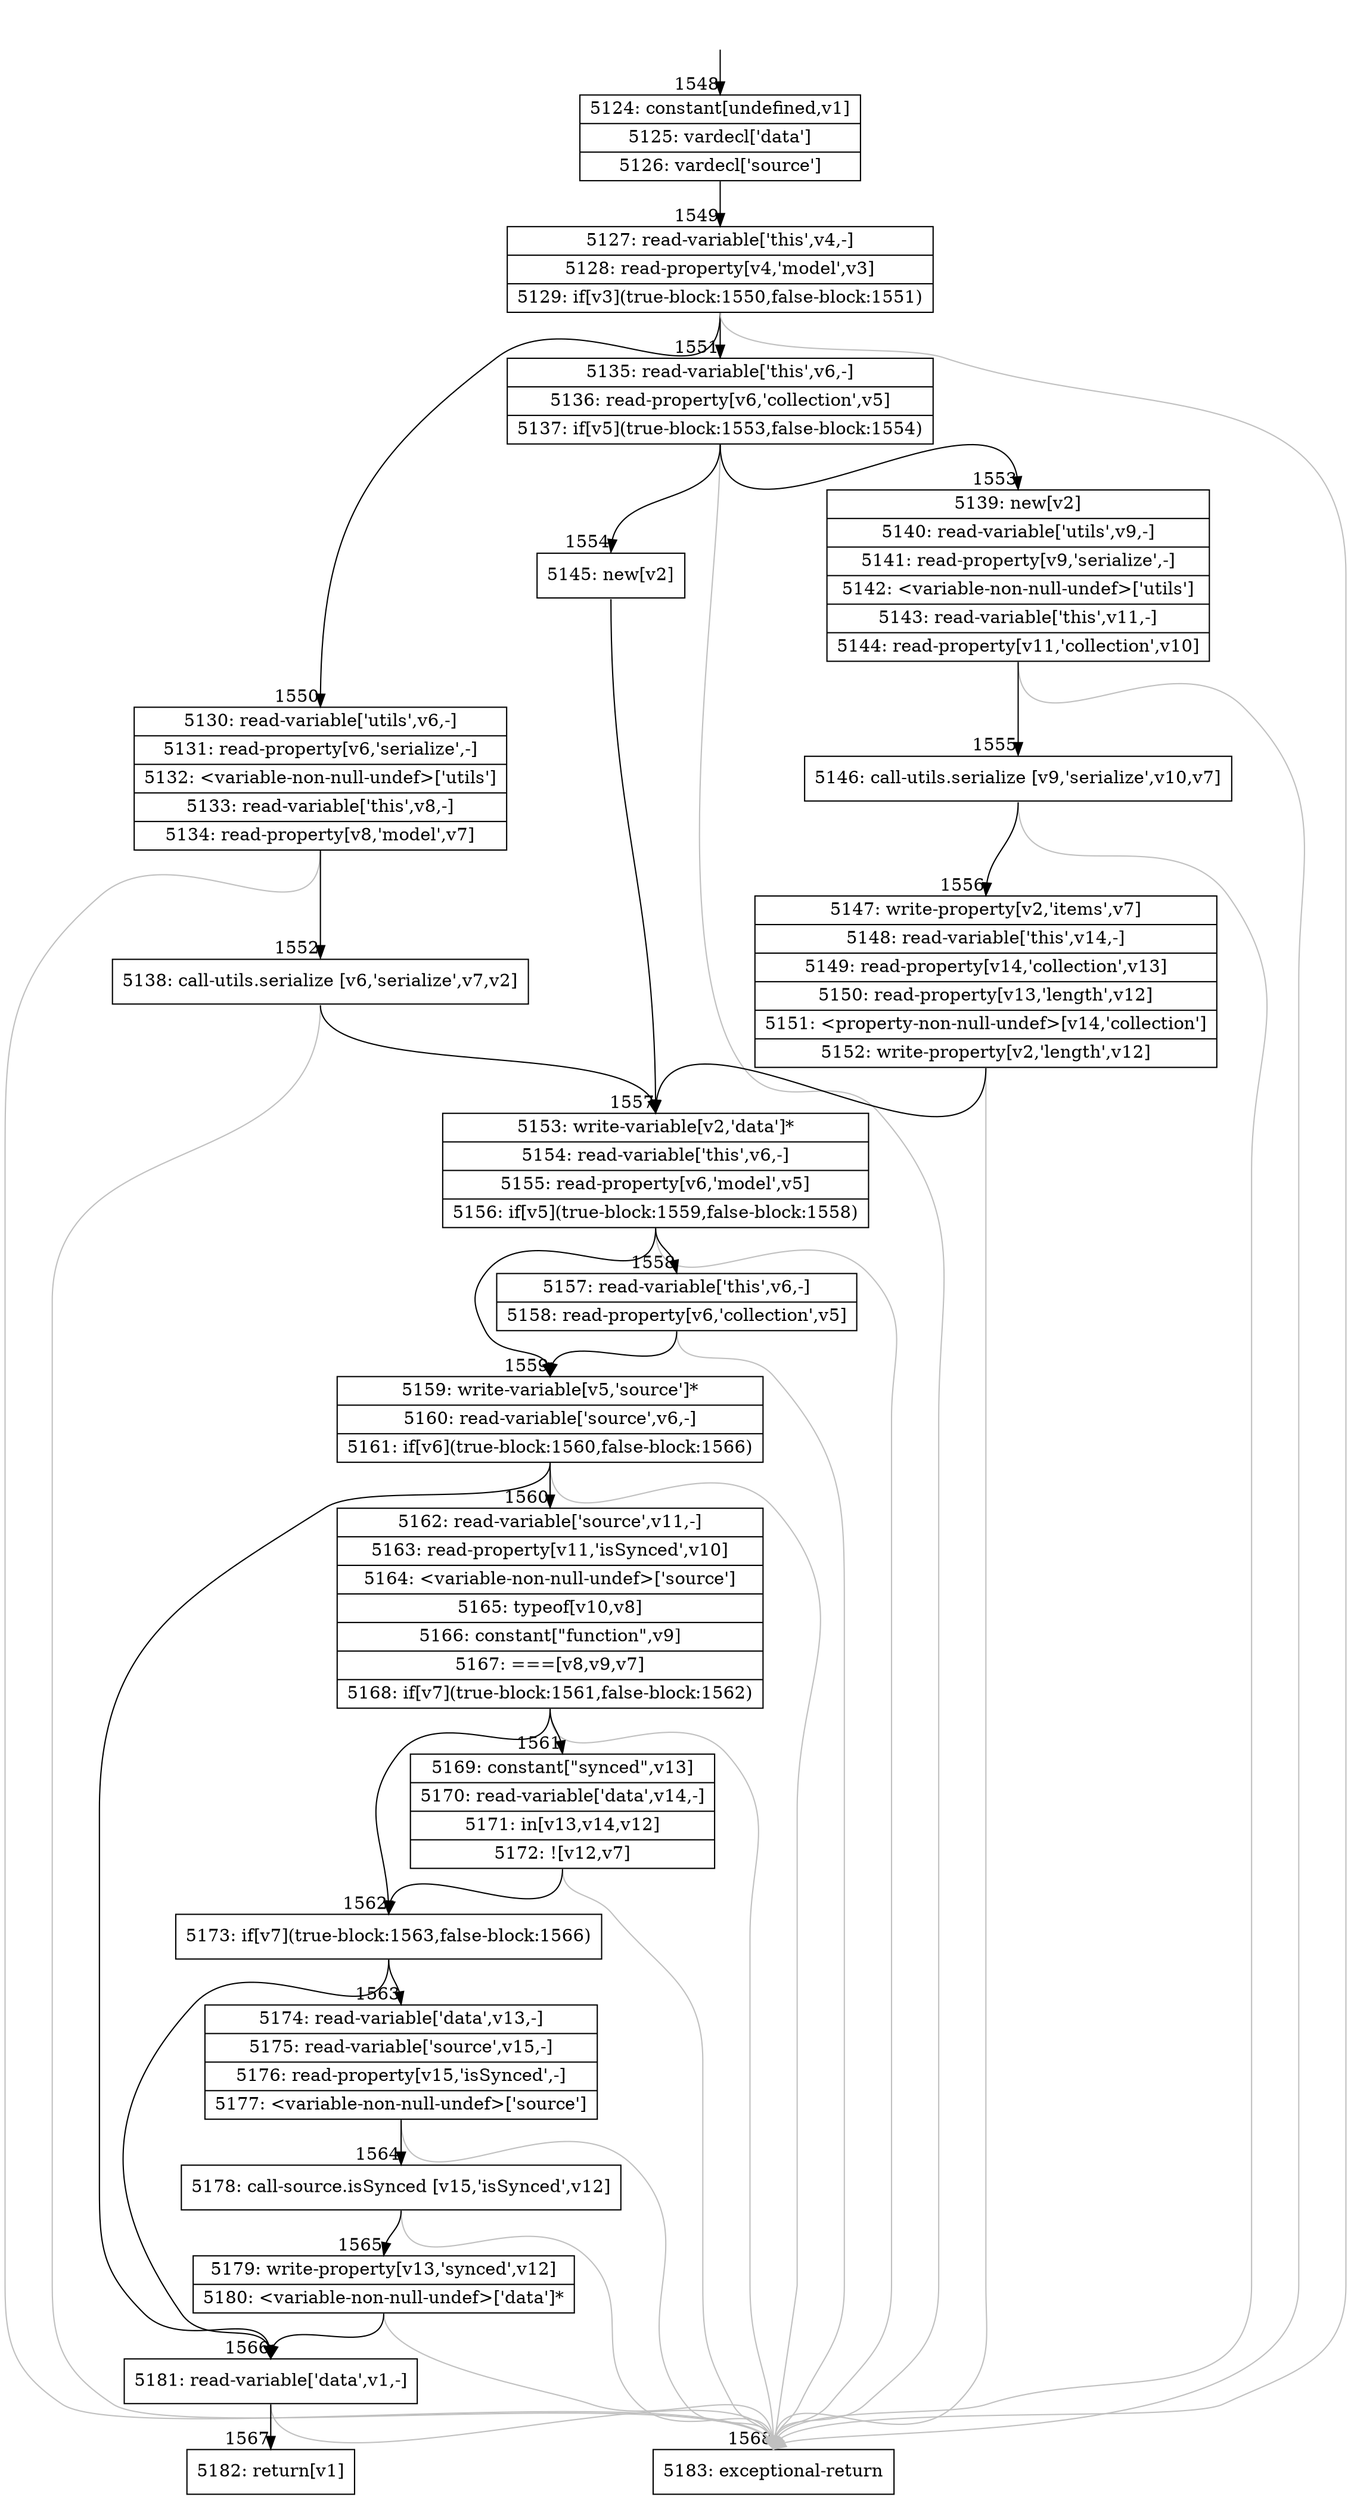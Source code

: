 digraph {
rankdir="TD"
BB_entry129[shape=none,label=""];
BB_entry129 -> BB1548 [tailport=s, headport=n, headlabel="    1548"]
BB1548 [shape=record label="{5124: constant[undefined,v1]|5125: vardecl['data']|5126: vardecl['source']}" ] 
BB1548 -> BB1549 [tailport=s, headport=n, headlabel="      1549"]
BB1549 [shape=record label="{5127: read-variable['this',v4,-]|5128: read-property[v4,'model',v3]|5129: if[v3](true-block:1550,false-block:1551)}" ] 
BB1549 -> BB1550 [tailport=s, headport=n, headlabel="      1550"]
BB1549 -> BB1551 [tailport=s, headport=n, headlabel="      1551"]
BB1549 -> BB1568 [tailport=s, headport=n, color=gray, headlabel="      1568"]
BB1550 [shape=record label="{5130: read-variable['utils',v6,-]|5131: read-property[v6,'serialize',-]|5132: \<variable-non-null-undef\>['utils']|5133: read-variable['this',v8,-]|5134: read-property[v8,'model',v7]}" ] 
BB1550 -> BB1552 [tailport=s, headport=n, headlabel="      1552"]
BB1550 -> BB1568 [tailport=s, headport=n, color=gray]
BB1551 [shape=record label="{5135: read-variable['this',v6,-]|5136: read-property[v6,'collection',v5]|5137: if[v5](true-block:1553,false-block:1554)}" ] 
BB1551 -> BB1553 [tailport=s, headport=n, headlabel="      1553"]
BB1551 -> BB1554 [tailport=s, headport=n, headlabel="      1554"]
BB1551 -> BB1568 [tailport=s, headport=n, color=gray]
BB1552 [shape=record label="{5138: call-utils.serialize [v6,'serialize',v7,v2]}" ] 
BB1552 -> BB1557 [tailport=s, headport=n, headlabel="      1557"]
BB1552 -> BB1568 [tailport=s, headport=n, color=gray]
BB1553 [shape=record label="{5139: new[v2]|5140: read-variable['utils',v9,-]|5141: read-property[v9,'serialize',-]|5142: \<variable-non-null-undef\>['utils']|5143: read-variable['this',v11,-]|5144: read-property[v11,'collection',v10]}" ] 
BB1553 -> BB1555 [tailport=s, headport=n, headlabel="      1555"]
BB1553 -> BB1568 [tailport=s, headport=n, color=gray]
BB1554 [shape=record label="{5145: new[v2]}" ] 
BB1554 -> BB1557 [tailport=s, headport=n]
BB1555 [shape=record label="{5146: call-utils.serialize [v9,'serialize',v10,v7]}" ] 
BB1555 -> BB1556 [tailport=s, headport=n, headlabel="      1556"]
BB1555 -> BB1568 [tailport=s, headport=n, color=gray]
BB1556 [shape=record label="{5147: write-property[v2,'items',v7]|5148: read-variable['this',v14,-]|5149: read-property[v14,'collection',v13]|5150: read-property[v13,'length',v12]|5151: \<property-non-null-undef\>[v14,'collection']|5152: write-property[v2,'length',v12]}" ] 
BB1556 -> BB1557 [tailport=s, headport=n]
BB1556 -> BB1568 [tailport=s, headport=n, color=gray]
BB1557 [shape=record label="{5153: write-variable[v2,'data']*|5154: read-variable['this',v6,-]|5155: read-property[v6,'model',v5]|5156: if[v5](true-block:1559,false-block:1558)}" ] 
BB1557 -> BB1559 [tailport=s, headport=n, headlabel="      1559"]
BB1557 -> BB1558 [tailport=s, headport=n, headlabel="      1558"]
BB1557 -> BB1568 [tailport=s, headport=n, color=gray]
BB1558 [shape=record label="{5157: read-variable['this',v6,-]|5158: read-property[v6,'collection',v5]}" ] 
BB1558 -> BB1559 [tailport=s, headport=n]
BB1558 -> BB1568 [tailport=s, headport=n, color=gray]
BB1559 [shape=record label="{5159: write-variable[v5,'source']*|5160: read-variable['source',v6,-]|5161: if[v6](true-block:1560,false-block:1566)}" ] 
BB1559 -> BB1560 [tailport=s, headport=n, headlabel="      1560"]
BB1559 -> BB1566 [tailport=s, headport=n, headlabel="      1566"]
BB1559 -> BB1568 [tailport=s, headport=n, color=gray]
BB1560 [shape=record label="{5162: read-variable['source',v11,-]|5163: read-property[v11,'isSynced',v10]|5164: \<variable-non-null-undef\>['source']|5165: typeof[v10,v8]|5166: constant[\"function\",v9]|5167: ===[v8,v9,v7]|5168: if[v7](true-block:1561,false-block:1562)}" ] 
BB1560 -> BB1562 [tailport=s, headport=n, headlabel="      1562"]
BB1560 -> BB1561 [tailport=s, headport=n, headlabel="      1561"]
BB1560 -> BB1568 [tailport=s, headport=n, color=gray]
BB1561 [shape=record label="{5169: constant[\"synced\",v13]|5170: read-variable['data',v14,-]|5171: in[v13,v14,v12]|5172: ![v12,v7]}" ] 
BB1561 -> BB1562 [tailport=s, headport=n]
BB1561 -> BB1568 [tailport=s, headport=n, color=gray]
BB1562 [shape=record label="{5173: if[v7](true-block:1563,false-block:1566)}" ] 
BB1562 -> BB1563 [tailport=s, headport=n, headlabel="      1563"]
BB1562 -> BB1566 [tailport=s, headport=n]
BB1563 [shape=record label="{5174: read-variable['data',v13,-]|5175: read-variable['source',v15,-]|5176: read-property[v15,'isSynced',-]|5177: \<variable-non-null-undef\>['source']}" ] 
BB1563 -> BB1564 [tailport=s, headport=n, headlabel="      1564"]
BB1563 -> BB1568 [tailport=s, headport=n, color=gray]
BB1564 [shape=record label="{5178: call-source.isSynced [v15,'isSynced',v12]}" ] 
BB1564 -> BB1565 [tailport=s, headport=n, headlabel="      1565"]
BB1564 -> BB1568 [tailport=s, headport=n, color=gray]
BB1565 [shape=record label="{5179: write-property[v13,'synced',v12]|5180: \<variable-non-null-undef\>['data']*}" ] 
BB1565 -> BB1566 [tailport=s, headport=n]
BB1565 -> BB1568 [tailport=s, headport=n, color=gray]
BB1566 [shape=record label="{5181: read-variable['data',v1,-]}" ] 
BB1566 -> BB1567 [tailport=s, headport=n, headlabel="      1567"]
BB1566 -> BB1568 [tailport=s, headport=n, color=gray]
BB1567 [shape=record label="{5182: return[v1]}" ] 
BB1568 [shape=record label="{5183: exceptional-return}" ] 
//#$~ 1432
}
